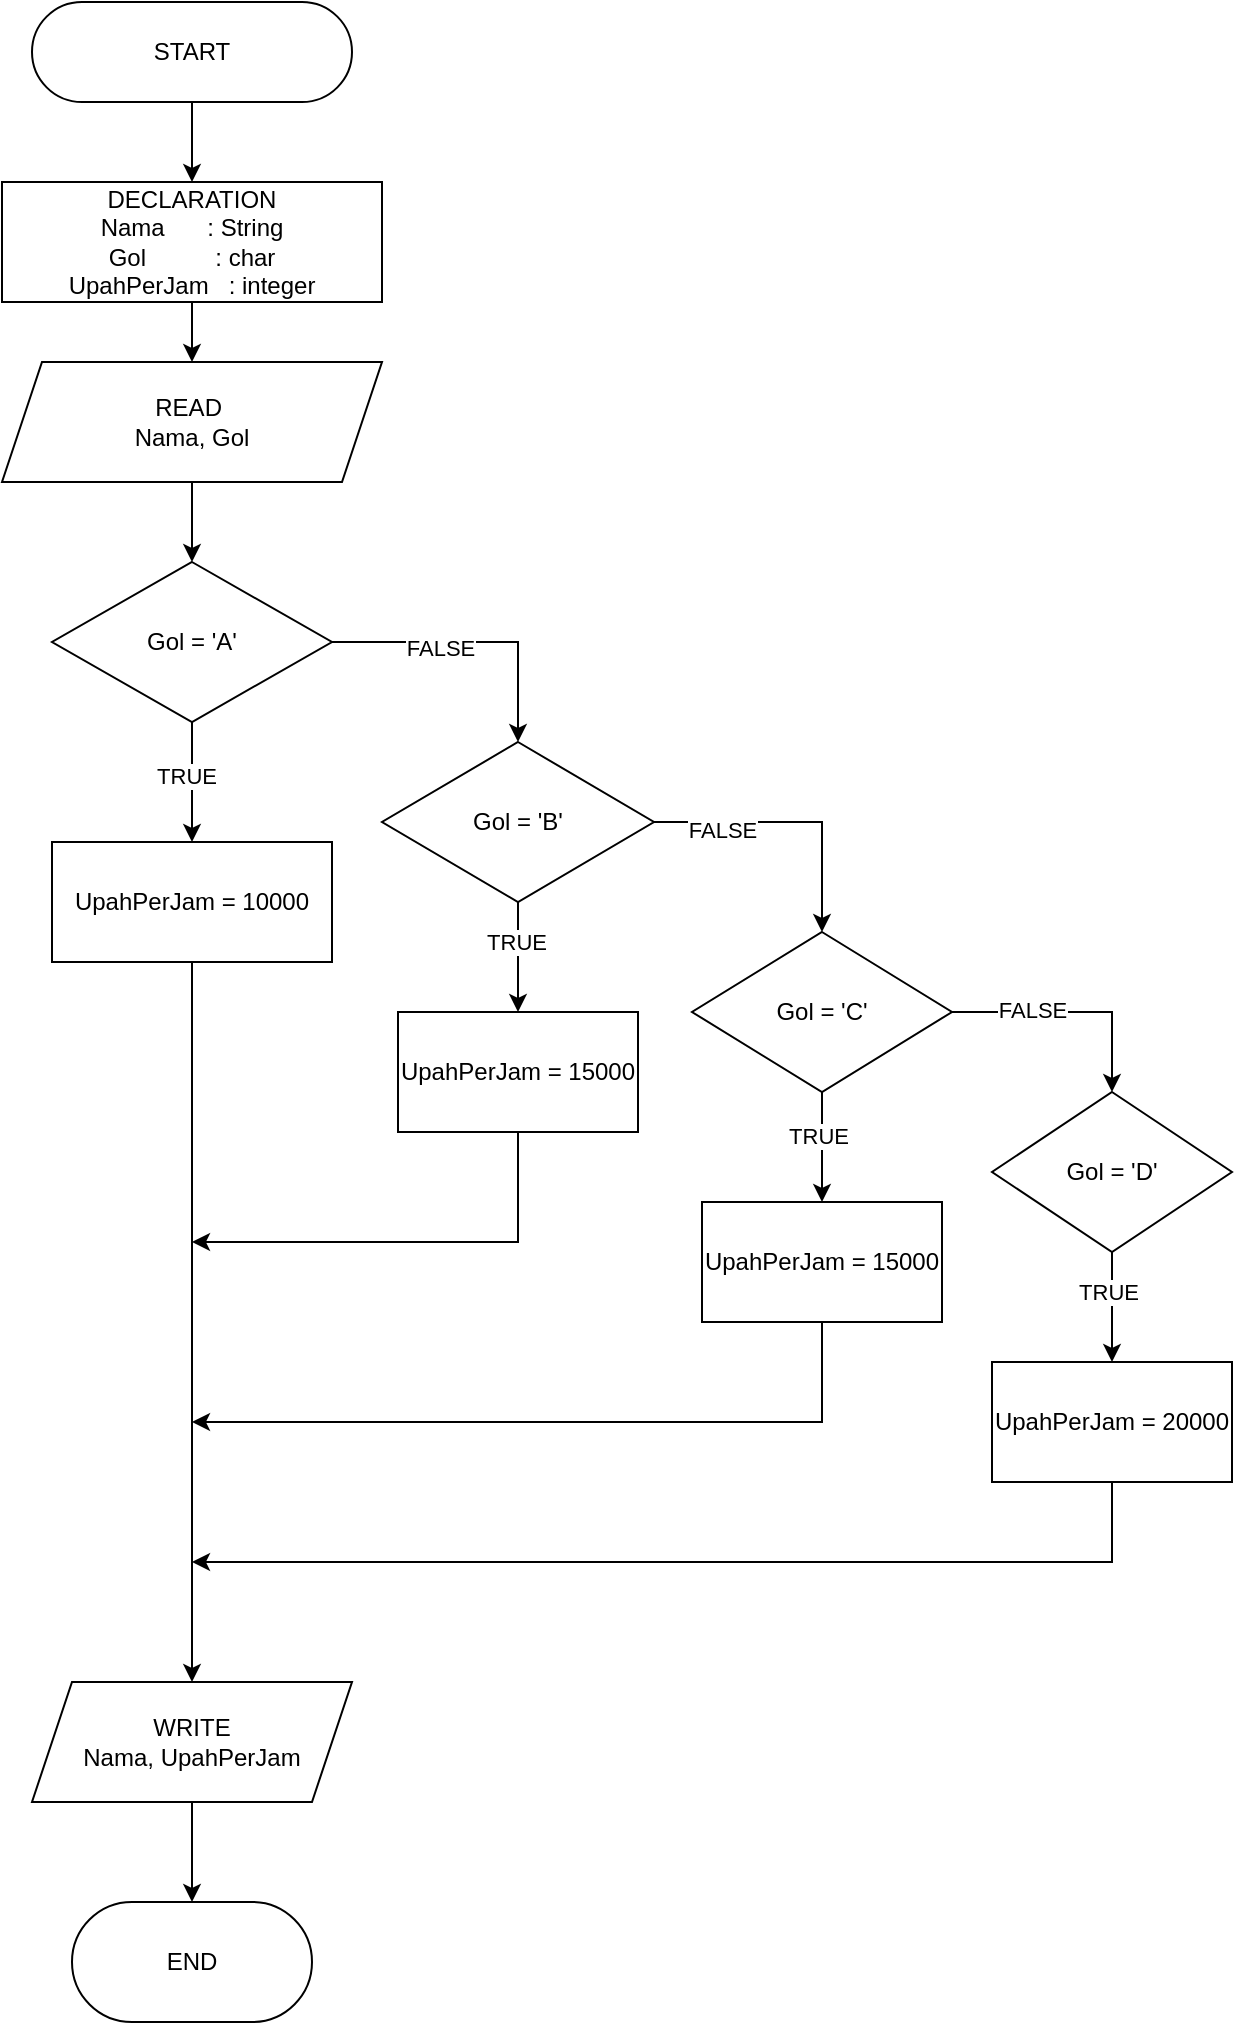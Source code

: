 <mxfile version="22.0.0" type="github">
  <diagram id="C5RBs43oDa-KdzZeNtuy" name="Page-1">
    <mxGraphModel dx="1113" dy="686" grid="1" gridSize="10" guides="1" tooltips="1" connect="1" arrows="1" fold="1" page="1" pageScale="1" pageWidth="827" pageHeight="1169" math="0" shadow="0">
      <root>
        <mxCell id="WIyWlLk6GJQsqaUBKTNV-0" />
        <mxCell id="WIyWlLk6GJQsqaUBKTNV-1" parent="WIyWlLk6GJQsqaUBKTNV-0" />
        <mxCell id="4mD7uL2boiI7pbvksRWZ-10" style="edgeStyle=orthogonalEdgeStyle;rounded=0;orthogonalLoop=1;jettySize=auto;html=1;entryX=0.5;entryY=0;entryDx=0;entryDy=0;" edge="1" parent="WIyWlLk6GJQsqaUBKTNV-1" source="4mD7uL2boiI7pbvksRWZ-0" target="4mD7uL2boiI7pbvksRWZ-9">
          <mxGeometry relative="1" as="geometry" />
        </mxCell>
        <mxCell id="4mD7uL2boiI7pbvksRWZ-0" value="START" style="rounded=1;whiteSpace=wrap;html=1;arcSize=50;" vertex="1" parent="WIyWlLk6GJQsqaUBKTNV-1">
          <mxGeometry x="200" y="80" width="160" height="50" as="geometry" />
        </mxCell>
        <mxCell id="4mD7uL2boiI7pbvksRWZ-4" style="edgeStyle=orthogonalEdgeStyle;rounded=0;orthogonalLoop=1;jettySize=auto;html=1;" edge="1" parent="WIyWlLk6GJQsqaUBKTNV-1" source="4mD7uL2boiI7pbvksRWZ-1" target="4mD7uL2boiI7pbvksRWZ-3">
          <mxGeometry relative="1" as="geometry" />
        </mxCell>
        <mxCell id="4mD7uL2boiI7pbvksRWZ-1" value="READ&amp;nbsp;&lt;br&gt;Nama, Gol" style="shape=parallelogram;perimeter=parallelogramPerimeter;whiteSpace=wrap;html=1;fixedSize=1;" vertex="1" parent="WIyWlLk6GJQsqaUBKTNV-1">
          <mxGeometry x="185" y="260" width="190" height="60" as="geometry" />
        </mxCell>
        <mxCell id="4mD7uL2boiI7pbvksRWZ-7" style="edgeStyle=orthogonalEdgeStyle;rounded=0;orthogonalLoop=1;jettySize=auto;html=1;" edge="1" parent="WIyWlLk6GJQsqaUBKTNV-1" source="4mD7uL2boiI7pbvksRWZ-3" target="4mD7uL2boiI7pbvksRWZ-6">
          <mxGeometry relative="1" as="geometry" />
        </mxCell>
        <mxCell id="4mD7uL2boiI7pbvksRWZ-8" value="TRUE" style="edgeLabel;html=1;align=center;verticalAlign=middle;resizable=0;points=[];" vertex="1" connectable="0" parent="4mD7uL2boiI7pbvksRWZ-7">
          <mxGeometry x="-0.289" y="4" relative="1" as="geometry">
            <mxPoint x="-7" y="5" as="offset" />
          </mxGeometry>
        </mxCell>
        <mxCell id="4mD7uL2boiI7pbvksRWZ-13" style="edgeStyle=orthogonalEdgeStyle;rounded=0;orthogonalLoop=1;jettySize=auto;html=1;entryX=0.5;entryY=0;entryDx=0;entryDy=0;" edge="1" parent="WIyWlLk6GJQsqaUBKTNV-1" source="4mD7uL2boiI7pbvksRWZ-3" target="4mD7uL2boiI7pbvksRWZ-12">
          <mxGeometry relative="1" as="geometry" />
        </mxCell>
        <mxCell id="4mD7uL2boiI7pbvksRWZ-16" value="FALSE" style="edgeLabel;html=1;align=center;verticalAlign=middle;resizable=0;points=[];" vertex="1" connectable="0" parent="4mD7uL2boiI7pbvksRWZ-13">
          <mxGeometry x="-0.247" y="-3" relative="1" as="geometry">
            <mxPoint as="offset" />
          </mxGeometry>
        </mxCell>
        <mxCell id="4mD7uL2boiI7pbvksRWZ-3" value="Gol = &#39;A&#39;" style="rhombus;whiteSpace=wrap;html=1;" vertex="1" parent="WIyWlLk6GJQsqaUBKTNV-1">
          <mxGeometry x="210" y="360" width="140" height="80" as="geometry" />
        </mxCell>
        <mxCell id="4mD7uL2boiI7pbvksRWZ-31" style="edgeStyle=orthogonalEdgeStyle;rounded=0;orthogonalLoop=1;jettySize=auto;html=1;entryX=0.5;entryY=0;entryDx=0;entryDy=0;" edge="1" parent="WIyWlLk6GJQsqaUBKTNV-1" source="4mD7uL2boiI7pbvksRWZ-6" target="4mD7uL2boiI7pbvksRWZ-39">
          <mxGeometry relative="1" as="geometry">
            <mxPoint x="280" y="900" as="targetPoint" />
          </mxGeometry>
        </mxCell>
        <mxCell id="4mD7uL2boiI7pbvksRWZ-6" value="UpahPerJam = 10000" style="rounded=0;whiteSpace=wrap;html=1;" vertex="1" parent="WIyWlLk6GJQsqaUBKTNV-1">
          <mxGeometry x="210" y="500" width="140" height="60" as="geometry" />
        </mxCell>
        <mxCell id="4mD7uL2boiI7pbvksRWZ-11" style="edgeStyle=orthogonalEdgeStyle;rounded=0;orthogonalLoop=1;jettySize=auto;html=1;" edge="1" parent="WIyWlLk6GJQsqaUBKTNV-1" source="4mD7uL2boiI7pbvksRWZ-9" target="4mD7uL2boiI7pbvksRWZ-1">
          <mxGeometry relative="1" as="geometry" />
        </mxCell>
        <mxCell id="4mD7uL2boiI7pbvksRWZ-9" value="DECLARATION&lt;br&gt;Nama&lt;span style=&quot;white-space: pre;&quot;&gt;&#x9;&lt;/span&gt;: String&lt;br&gt;Gol&lt;span style=&quot;white-space: pre;&quot;&gt;&#x9;&lt;/span&gt;&lt;span style=&quot;white-space: pre;&quot;&gt;&#x9;&lt;/span&gt;: char&lt;br&gt;UpahPerJam&lt;span style=&quot;white-space: pre;&quot;&gt;&#x9;&lt;/span&gt;: integer" style="rounded=0;whiteSpace=wrap;html=1;" vertex="1" parent="WIyWlLk6GJQsqaUBKTNV-1">
          <mxGeometry x="185" y="170" width="190" height="60" as="geometry" />
        </mxCell>
        <mxCell id="4mD7uL2boiI7pbvksRWZ-15" style="edgeStyle=orthogonalEdgeStyle;rounded=0;orthogonalLoop=1;jettySize=auto;html=1;entryX=0.5;entryY=0;entryDx=0;entryDy=0;" edge="1" parent="WIyWlLk6GJQsqaUBKTNV-1" source="4mD7uL2boiI7pbvksRWZ-12" target="4mD7uL2boiI7pbvksRWZ-14">
          <mxGeometry relative="1" as="geometry" />
        </mxCell>
        <mxCell id="4mD7uL2boiI7pbvksRWZ-17" value="TRUE" style="edgeLabel;html=1;align=center;verticalAlign=middle;resizable=0;points=[];" vertex="1" connectable="0" parent="4mD7uL2boiI7pbvksRWZ-15">
          <mxGeometry x="-0.289" y="-1" relative="1" as="geometry">
            <mxPoint as="offset" />
          </mxGeometry>
        </mxCell>
        <mxCell id="4mD7uL2boiI7pbvksRWZ-19" style="edgeStyle=orthogonalEdgeStyle;rounded=0;orthogonalLoop=1;jettySize=auto;html=1;entryX=0.5;entryY=0;entryDx=0;entryDy=0;" edge="1" parent="WIyWlLk6GJQsqaUBKTNV-1" source="4mD7uL2boiI7pbvksRWZ-12" target="4mD7uL2boiI7pbvksRWZ-18">
          <mxGeometry relative="1" as="geometry" />
        </mxCell>
        <mxCell id="4mD7uL2boiI7pbvksRWZ-28" value="FALSE" style="edgeLabel;html=1;align=center;verticalAlign=middle;resizable=0;points=[];" vertex="1" connectable="0" parent="4mD7uL2boiI7pbvksRWZ-19">
          <mxGeometry x="-0.508" y="-4" relative="1" as="geometry">
            <mxPoint as="offset" />
          </mxGeometry>
        </mxCell>
        <mxCell id="4mD7uL2boiI7pbvksRWZ-12" value="Gol = &#39;B&#39;" style="rhombus;whiteSpace=wrap;html=1;" vertex="1" parent="WIyWlLk6GJQsqaUBKTNV-1">
          <mxGeometry x="375" y="450" width="136" height="80" as="geometry" />
        </mxCell>
        <mxCell id="4mD7uL2boiI7pbvksRWZ-36" style="edgeStyle=orthogonalEdgeStyle;rounded=0;orthogonalLoop=1;jettySize=auto;html=1;" edge="1" parent="WIyWlLk6GJQsqaUBKTNV-1" source="4mD7uL2boiI7pbvksRWZ-14">
          <mxGeometry relative="1" as="geometry">
            <mxPoint x="280" y="700" as="targetPoint" />
            <Array as="points">
              <mxPoint x="443" y="700" />
            </Array>
          </mxGeometry>
        </mxCell>
        <mxCell id="4mD7uL2boiI7pbvksRWZ-14" value="UpahPerJam = 15000" style="rounded=0;whiteSpace=wrap;html=1;" vertex="1" parent="WIyWlLk6GJQsqaUBKTNV-1">
          <mxGeometry x="383" y="585" width="120" height="60" as="geometry" />
        </mxCell>
        <mxCell id="4mD7uL2boiI7pbvksRWZ-21" style="edgeStyle=orthogonalEdgeStyle;rounded=0;orthogonalLoop=1;jettySize=auto;html=1;entryX=0.5;entryY=0;entryDx=0;entryDy=0;" edge="1" parent="WIyWlLk6GJQsqaUBKTNV-1" source="4mD7uL2boiI7pbvksRWZ-18" target="4mD7uL2boiI7pbvksRWZ-20">
          <mxGeometry relative="1" as="geometry" />
        </mxCell>
        <mxCell id="4mD7uL2boiI7pbvksRWZ-22" value="TRUE" style="edgeLabel;html=1;align=center;verticalAlign=middle;resizable=0;points=[];" vertex="1" connectable="0" parent="4mD7uL2boiI7pbvksRWZ-21">
          <mxGeometry x="-0.317" y="5" relative="1" as="geometry">
            <mxPoint x="-7" y="3" as="offset" />
          </mxGeometry>
        </mxCell>
        <mxCell id="4mD7uL2boiI7pbvksRWZ-25" style="edgeStyle=orthogonalEdgeStyle;rounded=0;orthogonalLoop=1;jettySize=auto;html=1;entryX=0.5;entryY=0;entryDx=0;entryDy=0;" edge="1" parent="WIyWlLk6GJQsqaUBKTNV-1" source="4mD7uL2boiI7pbvksRWZ-18" target="4mD7uL2boiI7pbvksRWZ-24">
          <mxGeometry relative="1" as="geometry" />
        </mxCell>
        <mxCell id="4mD7uL2boiI7pbvksRWZ-29" value="FALSE" style="edgeLabel;html=1;align=center;verticalAlign=middle;resizable=0;points=[];" vertex="1" connectable="0" parent="4mD7uL2boiI7pbvksRWZ-25">
          <mxGeometry x="-0.339" y="1" relative="1" as="geometry">
            <mxPoint as="offset" />
          </mxGeometry>
        </mxCell>
        <mxCell id="4mD7uL2boiI7pbvksRWZ-18" value="Gol = &#39;C&#39;" style="rhombus;whiteSpace=wrap;html=1;" vertex="1" parent="WIyWlLk6GJQsqaUBKTNV-1">
          <mxGeometry x="530" y="545" width="130" height="80" as="geometry" />
        </mxCell>
        <mxCell id="4mD7uL2boiI7pbvksRWZ-37" style="edgeStyle=orthogonalEdgeStyle;rounded=0;orthogonalLoop=1;jettySize=auto;html=1;" edge="1" parent="WIyWlLk6GJQsqaUBKTNV-1" source="4mD7uL2boiI7pbvksRWZ-20">
          <mxGeometry relative="1" as="geometry">
            <mxPoint x="280" y="790" as="targetPoint" />
            <Array as="points">
              <mxPoint x="595" y="790" />
            </Array>
          </mxGeometry>
        </mxCell>
        <mxCell id="4mD7uL2boiI7pbvksRWZ-20" value="UpahPerJam = 15000" style="rounded=0;whiteSpace=wrap;html=1;" vertex="1" parent="WIyWlLk6GJQsqaUBKTNV-1">
          <mxGeometry x="535" y="680" width="120" height="60" as="geometry" />
        </mxCell>
        <mxCell id="4mD7uL2boiI7pbvksRWZ-27" style="edgeStyle=orthogonalEdgeStyle;rounded=0;orthogonalLoop=1;jettySize=auto;html=1;entryX=0.5;entryY=0;entryDx=0;entryDy=0;" edge="1" parent="WIyWlLk6GJQsqaUBKTNV-1" source="4mD7uL2boiI7pbvksRWZ-24" target="4mD7uL2boiI7pbvksRWZ-26">
          <mxGeometry relative="1" as="geometry" />
        </mxCell>
        <mxCell id="4mD7uL2boiI7pbvksRWZ-30" value="TRUE" style="edgeLabel;html=1;align=center;verticalAlign=middle;resizable=0;points=[];" vertex="1" connectable="0" parent="4mD7uL2boiI7pbvksRWZ-27">
          <mxGeometry x="-0.422" y="-4" relative="1" as="geometry">
            <mxPoint x="2" y="4" as="offset" />
          </mxGeometry>
        </mxCell>
        <mxCell id="4mD7uL2boiI7pbvksRWZ-24" value="Gol = &#39;D&#39;" style="rhombus;whiteSpace=wrap;html=1;" vertex="1" parent="WIyWlLk6GJQsqaUBKTNV-1">
          <mxGeometry x="680" y="625" width="120" height="80" as="geometry" />
        </mxCell>
        <mxCell id="4mD7uL2boiI7pbvksRWZ-38" style="edgeStyle=orthogonalEdgeStyle;rounded=0;orthogonalLoop=1;jettySize=auto;html=1;" edge="1" parent="WIyWlLk6GJQsqaUBKTNV-1" source="4mD7uL2boiI7pbvksRWZ-26">
          <mxGeometry relative="1" as="geometry">
            <mxPoint x="280" y="860" as="targetPoint" />
            <Array as="points">
              <mxPoint x="740" y="860" />
            </Array>
          </mxGeometry>
        </mxCell>
        <mxCell id="4mD7uL2boiI7pbvksRWZ-26" value="UpahPerJam = 20000" style="rounded=0;whiteSpace=wrap;html=1;" vertex="1" parent="WIyWlLk6GJQsqaUBKTNV-1">
          <mxGeometry x="680" y="760" width="120" height="60" as="geometry" />
        </mxCell>
        <mxCell id="4mD7uL2boiI7pbvksRWZ-41" style="edgeStyle=orthogonalEdgeStyle;rounded=0;orthogonalLoop=1;jettySize=auto;html=1;entryX=0.5;entryY=0;entryDx=0;entryDy=0;" edge="1" parent="WIyWlLk6GJQsqaUBKTNV-1" source="4mD7uL2boiI7pbvksRWZ-39" target="4mD7uL2boiI7pbvksRWZ-40">
          <mxGeometry relative="1" as="geometry" />
        </mxCell>
        <mxCell id="4mD7uL2boiI7pbvksRWZ-39" value="WRITE&lt;br&gt;Nama, UpahPerJam" style="shape=parallelogram;perimeter=parallelogramPerimeter;whiteSpace=wrap;html=1;fixedSize=1;" vertex="1" parent="WIyWlLk6GJQsqaUBKTNV-1">
          <mxGeometry x="200" y="920" width="160" height="60" as="geometry" />
        </mxCell>
        <mxCell id="4mD7uL2boiI7pbvksRWZ-40" value="END" style="rounded=1;whiteSpace=wrap;html=1;arcSize=50;" vertex="1" parent="WIyWlLk6GJQsqaUBKTNV-1">
          <mxGeometry x="220" y="1030" width="120" height="60" as="geometry" />
        </mxCell>
      </root>
    </mxGraphModel>
  </diagram>
</mxfile>
